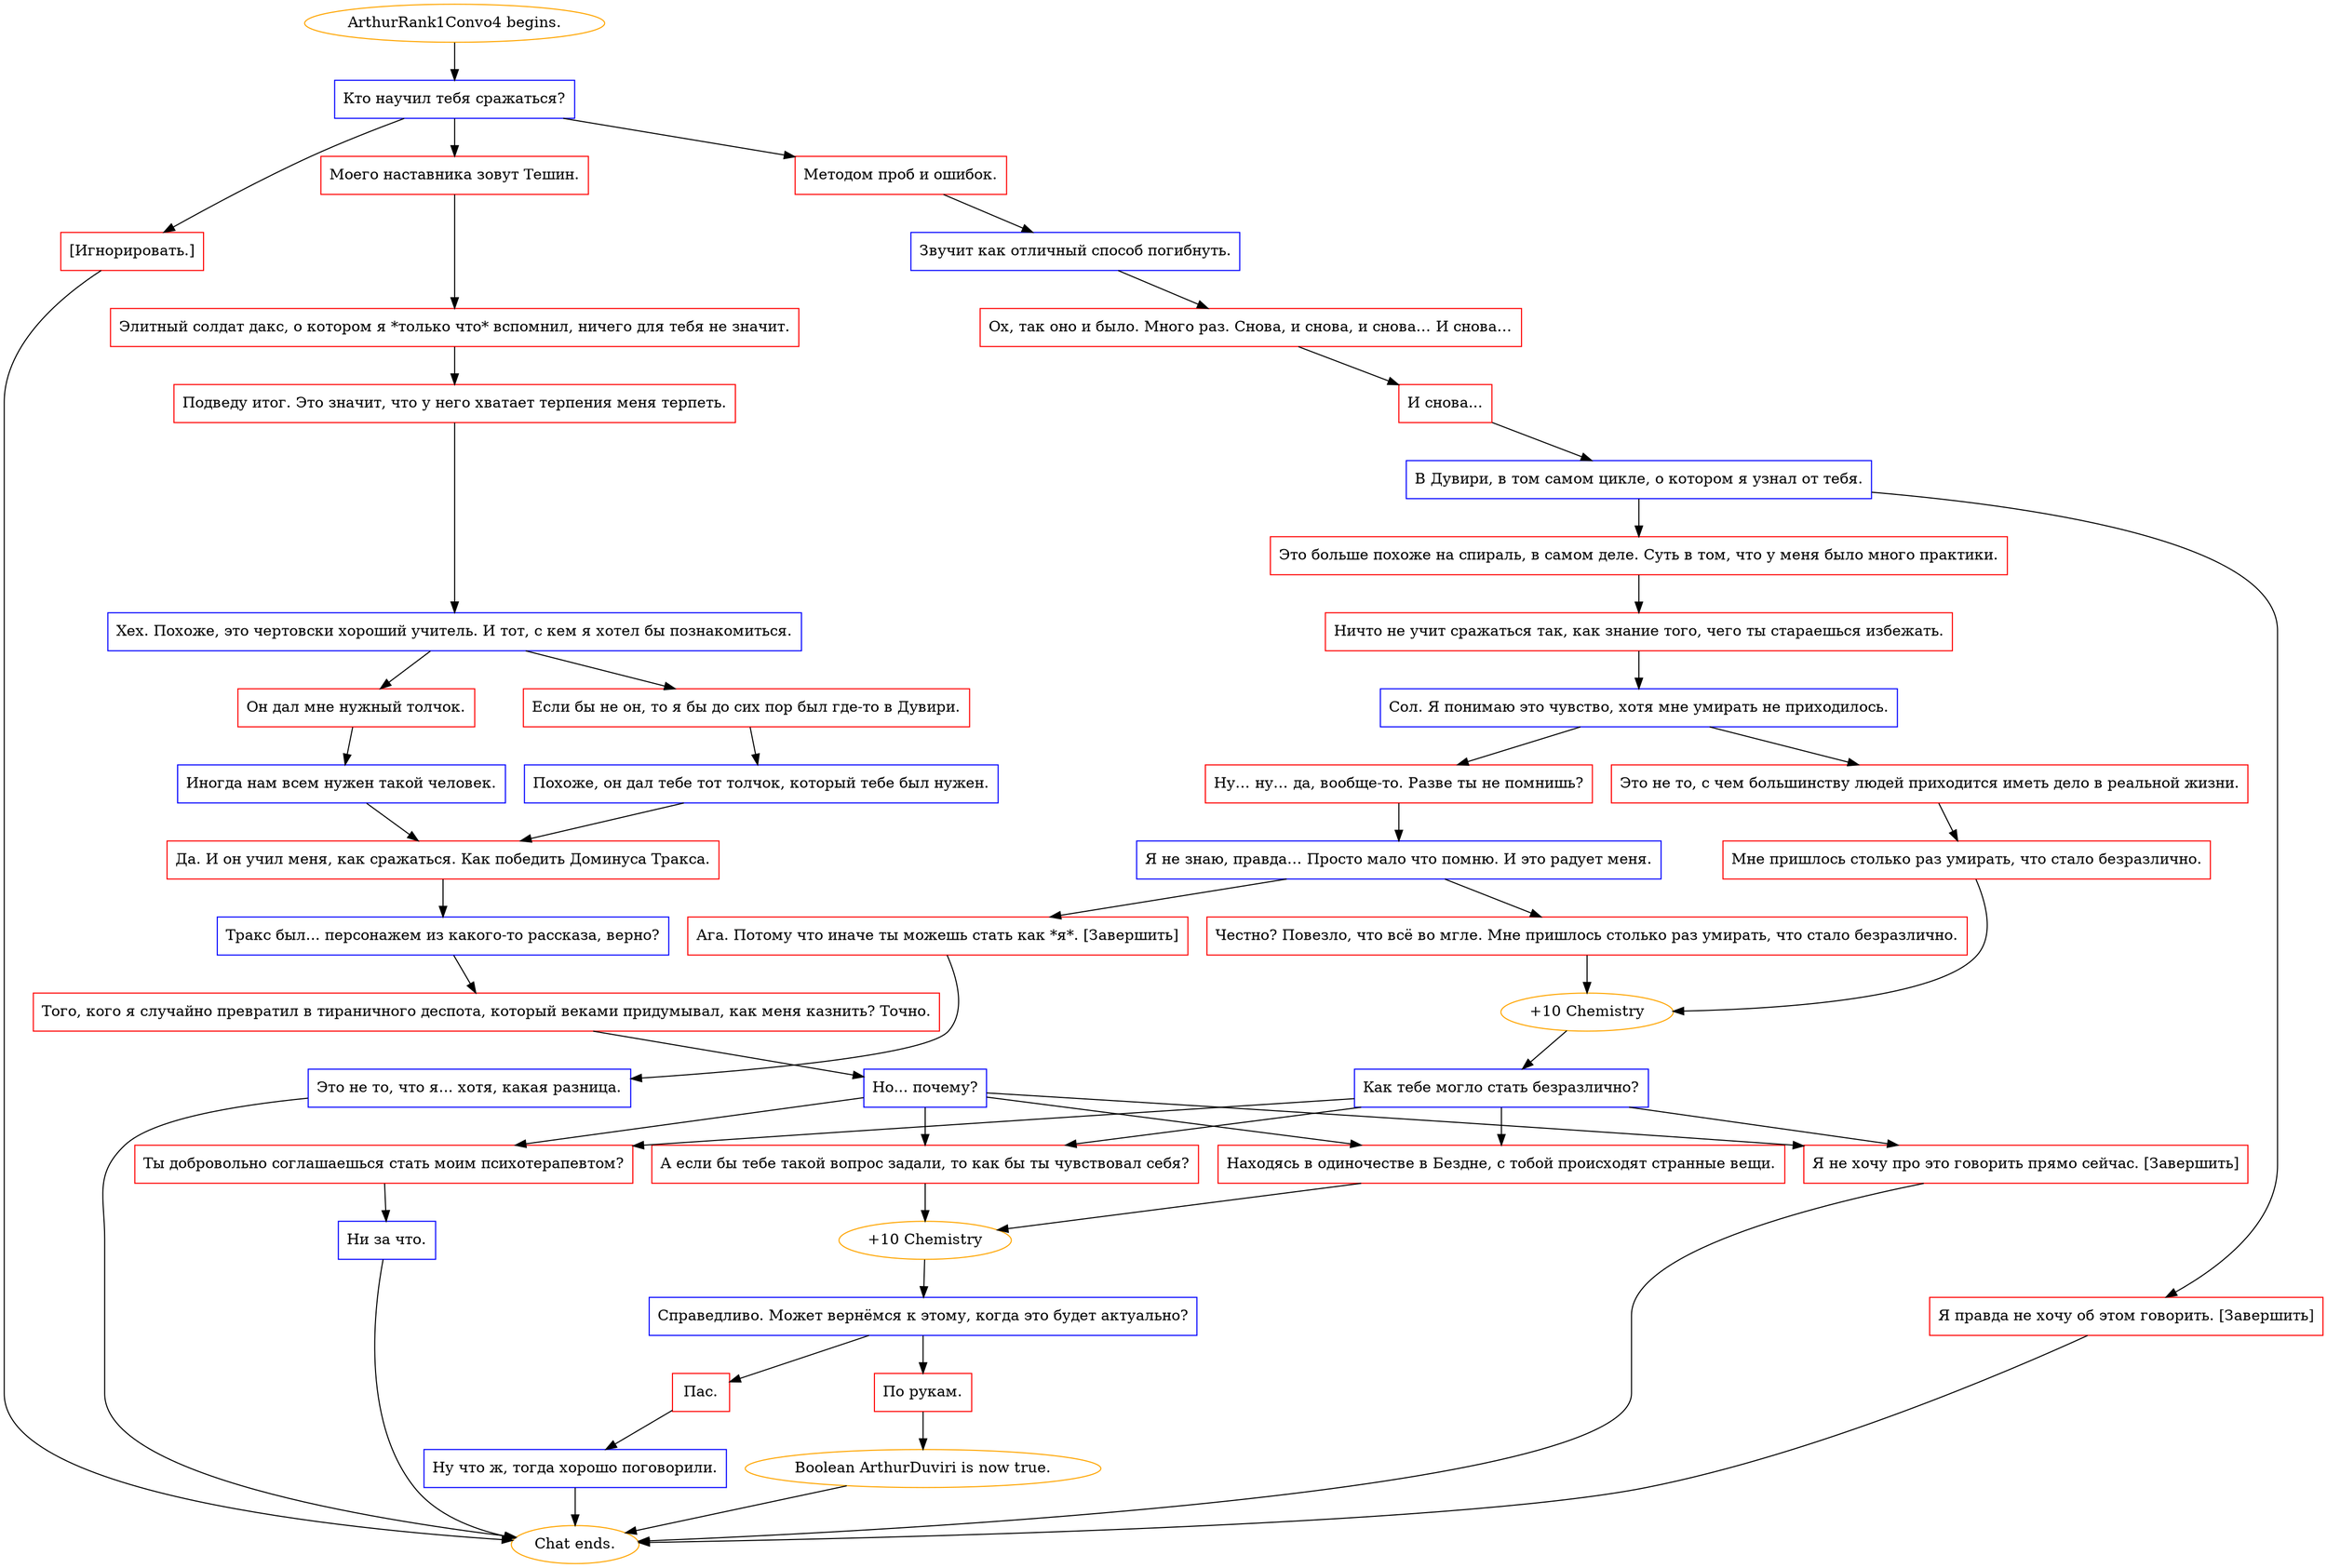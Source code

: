 digraph {
	"ArthurRank1Convo4 begins." [color=orange];
		"ArthurRank1Convo4 begins." -> j1569505684;
	j1569505684 [label="Кто научил тебя сражаться?",shape=box,color=blue];
		j1569505684 -> j920069927;
		j1569505684 -> j3826915830;
		j1569505684 -> j2869381411;
	j920069927 [label="Методом проб и ошибок.",shape=box,color=red];
		j920069927 -> j1615974823;
	j3826915830 [label="Моего наставника зовут Тешин.",shape=box,color=red];
		j3826915830 -> j130118422;
	j2869381411 [label="[Игнорировать.]",shape=box,color=red];
		j2869381411 -> "Chat ends.";
	j1615974823 [label="Звучит как отличный способ погибнуть.",shape=box,color=blue];
		j1615974823 -> j2318020772;
	j130118422 [label="Элитный солдат дакс, о котором я *только что* вспомнил, ничего для тебя не значит.",shape=box,color=red];
		j130118422 -> j2352714109;
	"Chat ends." [color=orange];
	j2318020772 [label="Ох, так оно и было. Много раз. Снова, и снова, и снова… И снова…",shape=box,color=red];
		j2318020772 -> j1164722950;
	j2352714109 [label="Подведу итог. Это значит, что у него хватает терпения меня терпеть.",shape=box,color=red];
		j2352714109 -> j390213271;
	j1164722950 [label="И снова...",shape=box,color=red];
		j1164722950 -> j588436869;
	j390213271 [label="Хех. Похоже, это чертовски хороший учитель. И тот, с кем я хотел бы познакомиться.",shape=box,color=blue];
		j390213271 -> j1807860847;
		j390213271 -> j110057660;
	j588436869 [label="В Дувири, в том самом цикле, о котором я узнал от тебя.",shape=box,color=blue];
		j588436869 -> j1658295207;
		j588436869 -> j3470768707;
	j1807860847 [label="Если бы не он, то я бы до сих пор был где-то в Дувири.",shape=box,color=red];
		j1807860847 -> j1370366374;
	j110057660 [label="Он дал мне нужный толчок.",shape=box,color=red];
		j110057660 -> j3774581030;
	j1658295207 [label="Это больше похоже на спираль, в самом деле. Суть в том, что у меня было много практики.",shape=box,color=red];
		j1658295207 -> j1534884211;
	j3470768707 [label="Я правда не хочу об этом говорить. [Завершить]",shape=box,color=red];
		j3470768707 -> "Chat ends.";
	j1370366374 [label="Похоже, он дал тебе тот толчок, который тебе был нужен.",shape=box,color=blue];
		j1370366374 -> j4105873378;
	j3774581030 [label="Иногда нам всем нужен такой человек.",shape=box,color=blue];
		j3774581030 -> j4105873378;
	j1534884211 [label="Ничто не учит сражаться так, как знание того, чего ты стараешься избежать.",shape=box,color=red];
		j1534884211 -> j206606583;
	j4105873378 [label="Да. И он учил меня, как сражаться. Как победить Доминуса Тракса.",shape=box,color=red];
		j4105873378 -> j3093778649;
	j206606583 [label="Сол. Я понимаю это чувство, хотя мне умирать не приходилось.",shape=box,color=blue];
		j206606583 -> j3247849869;
		j206606583 -> j1546567373;
	j3093778649 [label="Тракс был... персонажем из какого-то рассказа, верно?",shape=box,color=blue];
		j3093778649 -> j2478852137;
	j3247849869 [label="Ну… ну… да, вообще-то. Разве ты не помнишь?",shape=box,color=red];
		j3247849869 -> j3553812069;
	j1546567373 [label="Это не то, с чем большинству людей приходится иметь дело в реальной жизни.",shape=box,color=red];
		j1546567373 -> j2272823209;
	j2478852137 [label="Того, кого я случайно превратил в тираничного деспота, который веками придумывал, как меня казнить? Точно.",shape=box,color=red];
		j2478852137 -> j654834105;
	j3553812069 [label="Я не знаю, правда… Просто мало что помню. И это радует меня.",shape=box,color=blue];
		j3553812069 -> j4152959381;
		j3553812069 -> j3293586187;
	j2272823209 [label="Мне пришлось столько раз умирать, что стало безразлично.",shape=box,color=red];
		j2272823209 -> j273351227;
	j654834105 [label="Но... почему?",shape=box,color=blue];
		j654834105 -> j3894101315;
		j654834105 -> j3277605160;
		j654834105 -> j2828355873;
		j654834105 -> j1390358356;
	j4152959381 [label="Ага. Потому что иначе ты можешь стать как *я*. [Завершить]",shape=box,color=red];
		j4152959381 -> j892080817;
	j3293586187 [label="Честно? Повезло, что всё во мгле. Мне пришлось столько раз умирать, что стало безразлично.",shape=box,color=red];
		j3293586187 -> j273351227;
	j273351227 [label="+10 Chemistry",color=orange];
		j273351227 -> j3305341642;
	j3894101315 [label="А если бы тебе такой вопрос задали, то как бы ты чувствовал себя?",shape=box,color=red];
		j3894101315 -> j2474585582;
	j3277605160 [label="Ты добровольно соглашаешься стать моим психотерапевтом?",shape=box,color=red];
		j3277605160 -> j941235147;
	j2828355873 [label="Находясь в одиночестве в Бездне, с тобой происходят странные вещи.",shape=box,color=red];
		j2828355873 -> j2474585582;
	j1390358356 [label="Я не хочу про это говорить прямо сейчас. [Завершить]",shape=box,color=red];
		j1390358356 -> "Chat ends.";
	j892080817 [label="Это не то, что я... хотя, какая разница.",shape=box,color=blue];
		j892080817 -> "Chat ends.";
	j3305341642 [label="Как тебе могло стать безразлично?",shape=box,color=blue];
		j3305341642 -> j3894101315;
		j3305341642 -> j3277605160;
		j3305341642 -> j2828355873;
		j3305341642 -> j1390358356;
	j2474585582 [label="+10 Chemistry",color=orange];
		j2474585582 -> j3638885562;
	j941235147 [label="Ни за что.",shape=box,color=blue];
		j941235147 -> "Chat ends.";
	j3638885562 [label="Справедливо. Может вернёмся к этому, когда это будет актуально?",shape=box,color=blue];
		j3638885562 -> j519201252;
		j3638885562 -> j1357574183;
	j519201252 [label="По рукам.",shape=box,color=red];
		j519201252 -> j1992354670;
	j1357574183 [label="Пас.",shape=box,color=red];
		j1357574183 -> j1719395856;
	j1992354670 [label="Boolean ArthurDuviri is now true.",color=orange];
		j1992354670 -> "Chat ends.";
	j1719395856 [label="Ну что ж, тогда хорошо поговорили.",shape=box,color=blue];
		j1719395856 -> "Chat ends.";
}